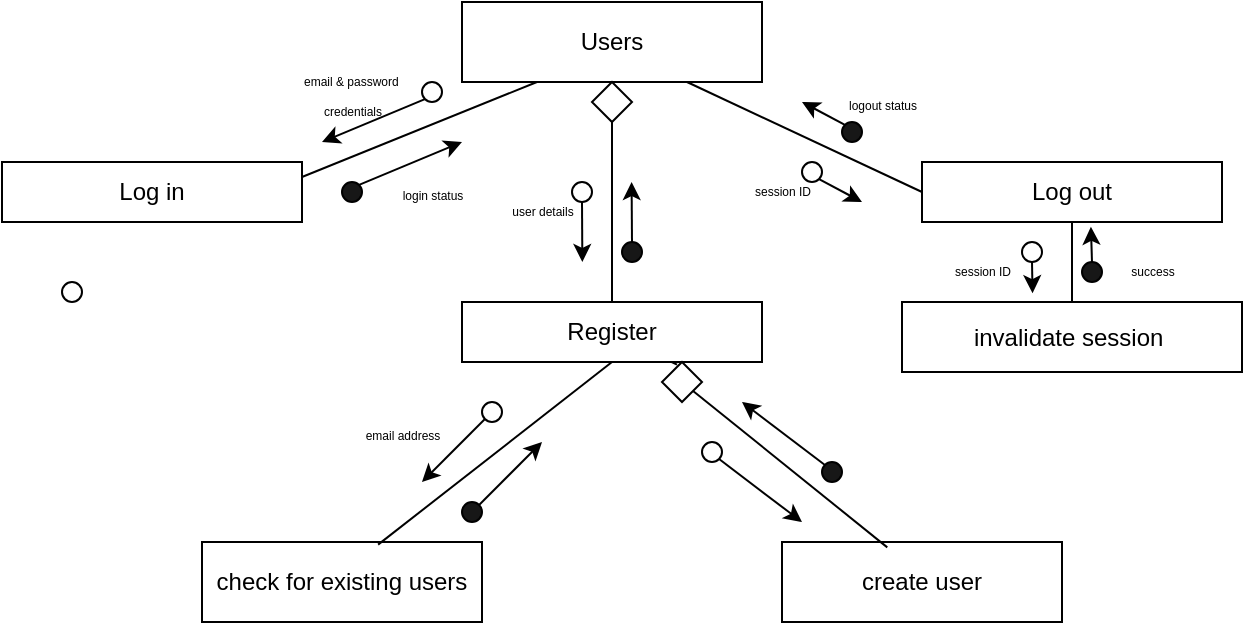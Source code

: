 <mxfile version="24.8.4">
  <diagram name="Page-1" id="jI-opjyKiPzEOt0cDwvR">
    <mxGraphModel dx="934" dy="525" grid="1" gridSize="10" guides="1" tooltips="1" connect="1" arrows="1" fold="1" page="1" pageScale="1" pageWidth="850" pageHeight="1100" math="0" shadow="0">
      <root>
        <mxCell id="0" />
        <mxCell id="1" parent="0" />
        <mxCell id="xY0x-o7QnOKKverDINKX-9" style="edgeStyle=orthogonalEdgeStyle;rounded=0;orthogonalLoop=1;jettySize=auto;html=1;exitX=0.5;exitY=1;exitDx=0;exitDy=0;entryX=0.5;entryY=0;entryDx=0;entryDy=0;endArrow=none;endFill=0;" edge="1" parent="1" source="xY0x-o7QnOKKverDINKX-45" target="xY0x-o7QnOKKverDINKX-2">
          <mxGeometry relative="1" as="geometry" />
        </mxCell>
        <mxCell id="xY0x-o7QnOKKverDINKX-10" style="rounded=0;orthogonalLoop=1;jettySize=auto;html=1;exitX=0.25;exitY=1;exitDx=0;exitDy=0;entryX=1;entryY=0.25;entryDx=0;entryDy=0;endArrow=none;endFill=0;" edge="1" parent="1" source="xY0x-o7QnOKKverDINKX-1" target="xY0x-o7QnOKKverDINKX-3">
          <mxGeometry relative="1" as="geometry" />
        </mxCell>
        <mxCell id="xY0x-o7QnOKKverDINKX-11" style="rounded=0;orthogonalLoop=1;jettySize=auto;html=1;exitX=0.75;exitY=1;exitDx=0;exitDy=0;entryX=0;entryY=0.5;entryDx=0;entryDy=0;endArrow=none;endFill=0;" edge="1" parent="1" source="xY0x-o7QnOKKverDINKX-1" target="xY0x-o7QnOKKverDINKX-4">
          <mxGeometry relative="1" as="geometry" />
        </mxCell>
        <mxCell id="xY0x-o7QnOKKverDINKX-1" value="Users" style="rounded=0;whiteSpace=wrap;html=1;" vertex="1" parent="1">
          <mxGeometry x="360" y="190" width="150" height="40" as="geometry" />
        </mxCell>
        <mxCell id="xY0x-o7QnOKKverDINKX-2" value="Register" style="rounded=0;whiteSpace=wrap;html=1;" vertex="1" parent="1">
          <mxGeometry x="360" y="340" width="150" height="30" as="geometry" />
        </mxCell>
        <mxCell id="xY0x-o7QnOKKverDINKX-3" value="Log in" style="rounded=0;whiteSpace=wrap;html=1;" vertex="1" parent="1">
          <mxGeometry x="130" y="270" width="150" height="30" as="geometry" />
        </mxCell>
        <mxCell id="xY0x-o7QnOKKverDINKX-4" value="Log out" style="rounded=0;whiteSpace=wrap;html=1;" vertex="1" parent="1">
          <mxGeometry x="590" y="270" width="150" height="30" as="geometry" />
        </mxCell>
        <mxCell id="xY0x-o7QnOKKverDINKX-5" value="check for existing users&lt;span style=&quot;color: rgba(0, 0, 0, 0); font-family: monospace; font-size: 0px; text-align: start; text-wrap-mode: nowrap;&quot;&gt;%3CmxGraphModel%3E%3Croot%3E%3CmxCell%20id%3D%220%22%2F%3E%3CmxCell%20id%3D%221%22%20parent%3D%220%22%2F%3E%3CmxCell%20id%3D%222%22%20value%3D%22Log%20in%22%20style%3D%22rounded%3D0%3BwhiteSpace%3Dwrap%3Bhtml%3D1%3B%22%20vertex%3D%221%22%20parent%3D%221%22%3E%3CmxGeometry%20x%3D%2290%22%20y%3D%22110%22%20width%3D%22150%22%20height%3D%2230%22%20as%3D%22geometry%22%2F%3E%3C%2FmxCell%3E%3C%2Froot%3E%3C%2FmxGraphModel%3E&lt;/span&gt;" style="rounded=0;whiteSpace=wrap;html=1;" vertex="1" parent="1">
          <mxGeometry x="230" y="460" width="140" height="40" as="geometry" />
        </mxCell>
        <mxCell id="xY0x-o7QnOKKverDINKX-6" value="create user" style="rounded=0;whiteSpace=wrap;html=1;" vertex="1" parent="1">
          <mxGeometry x="520" y="460" width="140" height="40" as="geometry" />
        </mxCell>
        <mxCell id="xY0x-o7QnOKKverDINKX-7" style="rounded=0;orthogonalLoop=1;jettySize=auto;html=1;exitX=0.5;exitY=1;exitDx=0;exitDy=0;entryX=0.629;entryY=0.033;entryDx=0;entryDy=0;entryPerimeter=0;endArrow=none;endFill=0;" edge="1" parent="1" source="xY0x-o7QnOKKverDINKX-2" target="xY0x-o7QnOKKverDINKX-5">
          <mxGeometry relative="1" as="geometry" />
        </mxCell>
        <mxCell id="xY0x-o7QnOKKverDINKX-8" style="rounded=0;orthogonalLoop=1;jettySize=auto;html=1;entryX=0.376;entryY=0.067;entryDx=0;entryDy=0;entryPerimeter=0;endArrow=none;endFill=0;" edge="1" parent="1" source="xY0x-o7QnOKKverDINKX-47" target="xY0x-o7QnOKKverDINKX-6">
          <mxGeometry relative="1" as="geometry" />
        </mxCell>
        <mxCell id="xY0x-o7QnOKKverDINKX-15" style="rounded=0;orthogonalLoop=1;jettySize=auto;html=1;entryX=0.5;entryY=1;entryDx=0;entryDy=0;endArrow=none;endFill=0;" edge="1" parent="1" source="xY0x-o7QnOKKverDINKX-12" target="xY0x-o7QnOKKverDINKX-4">
          <mxGeometry relative="1" as="geometry" />
        </mxCell>
        <mxCell id="xY0x-o7QnOKKverDINKX-12" value="invalidate session&amp;nbsp;" style="rounded=0;whiteSpace=wrap;html=1;" vertex="1" parent="1">
          <mxGeometry x="580" y="340" width="170" height="35" as="geometry" />
        </mxCell>
        <mxCell id="xY0x-o7QnOKKverDINKX-16" value="" style="ellipse;whiteSpace=wrap;html=1;aspect=fixed;" vertex="1" parent="1">
          <mxGeometry x="640" y="310" width="10" height="10" as="geometry" />
        </mxCell>
        <mxCell id="xY0x-o7QnOKKverDINKX-17" style="edgeStyle=orthogonalEdgeStyle;rounded=0;orthogonalLoop=1;jettySize=auto;html=1;exitX=0.5;exitY=1;exitDx=0;exitDy=0;entryX=0.384;entryY=-0.126;entryDx=0;entryDy=0;entryPerimeter=0;" edge="1" parent="1" source="xY0x-o7QnOKKverDINKX-16" target="xY0x-o7QnOKKverDINKX-12">
          <mxGeometry relative="1" as="geometry" />
        </mxCell>
        <mxCell id="xY0x-o7QnOKKverDINKX-18" value="" style="ellipse;whiteSpace=wrap;html=1;aspect=fixed;fillColor=#171717;" vertex="1" parent="1">
          <mxGeometry x="670" y="320" width="10" height="10" as="geometry" />
        </mxCell>
        <mxCell id="xY0x-o7QnOKKverDINKX-19" style="edgeStyle=orthogonalEdgeStyle;rounded=0;orthogonalLoop=1;jettySize=auto;html=1;exitX=0.5;exitY=0;exitDx=0;exitDy=0;entryX=0.563;entryY=1.081;entryDx=0;entryDy=0;entryPerimeter=0;" edge="1" parent="1" source="xY0x-o7QnOKKverDINKX-18" target="xY0x-o7QnOKKverDINKX-4">
          <mxGeometry relative="1" as="geometry" />
        </mxCell>
        <mxCell id="xY0x-o7QnOKKverDINKX-26" style="rounded=0;orthogonalLoop=1;jettySize=auto;html=1;exitX=1;exitY=1;exitDx=0;exitDy=0;" edge="1" parent="1" source="xY0x-o7QnOKKverDINKX-20">
          <mxGeometry relative="1" as="geometry">
            <mxPoint x="560" y="290" as="targetPoint" />
          </mxGeometry>
        </mxCell>
        <mxCell id="xY0x-o7QnOKKverDINKX-20" value="" style="ellipse;whiteSpace=wrap;html=1;aspect=fixed;" vertex="1" parent="1">
          <mxGeometry x="530" y="270" width="10" height="10" as="geometry" />
        </mxCell>
        <mxCell id="xY0x-o7QnOKKverDINKX-29" style="edgeStyle=orthogonalEdgeStyle;rounded=0;orthogonalLoop=1;jettySize=auto;html=1;exitX=0.5;exitY=1;exitDx=0;exitDy=0;" edge="1" parent="1" source="xY0x-o7QnOKKverDINKX-21">
          <mxGeometry relative="1" as="geometry">
            <mxPoint x="420.179" y="320" as="targetPoint" />
          </mxGeometry>
        </mxCell>
        <mxCell id="xY0x-o7QnOKKverDINKX-21" value="" style="ellipse;whiteSpace=wrap;html=1;aspect=fixed;" vertex="1" parent="1">
          <mxGeometry x="415" y="280" width="10" height="10" as="geometry" />
        </mxCell>
        <mxCell id="xY0x-o7QnOKKverDINKX-32" style="rounded=0;orthogonalLoop=1;jettySize=auto;html=1;exitX=0;exitY=1;exitDx=0;exitDy=0;" edge="1" parent="1" source="xY0x-o7QnOKKverDINKX-22">
          <mxGeometry relative="1" as="geometry">
            <mxPoint x="290" y="260" as="targetPoint" />
          </mxGeometry>
        </mxCell>
        <mxCell id="xY0x-o7QnOKKverDINKX-22" value="" style="ellipse;whiteSpace=wrap;html=1;aspect=fixed;" vertex="1" parent="1">
          <mxGeometry x="340" y="230" width="10" height="10" as="geometry" />
        </mxCell>
        <mxCell id="xY0x-o7QnOKKverDINKX-44" style="rounded=0;orthogonalLoop=1;jettySize=auto;html=1;exitX=0;exitY=1;exitDx=0;exitDy=0;" edge="1" parent="1" source="xY0x-o7QnOKKverDINKX-23">
          <mxGeometry relative="1" as="geometry">
            <mxPoint x="340" y="430" as="targetPoint" />
          </mxGeometry>
        </mxCell>
        <mxCell id="xY0x-o7QnOKKverDINKX-23" value="" style="ellipse;whiteSpace=wrap;html=1;aspect=fixed;" vertex="1" parent="1">
          <mxGeometry x="370" y="390" width="10" height="10" as="geometry" />
        </mxCell>
        <mxCell id="xY0x-o7QnOKKverDINKX-41" style="rounded=0;orthogonalLoop=1;jettySize=auto;html=1;exitX=1;exitY=1;exitDx=0;exitDy=0;" edge="1" parent="1" source="xY0x-o7QnOKKverDINKX-24">
          <mxGeometry relative="1" as="geometry">
            <mxPoint x="530" y="450" as="targetPoint" />
          </mxGeometry>
        </mxCell>
        <mxCell id="xY0x-o7QnOKKverDINKX-24" value="" style="ellipse;whiteSpace=wrap;html=1;aspect=fixed;" vertex="1" parent="1">
          <mxGeometry x="480" y="410" width="10" height="10" as="geometry" />
        </mxCell>
        <mxCell id="xY0x-o7QnOKKverDINKX-25" value="" style="ellipse;whiteSpace=wrap;html=1;aspect=fixed;" vertex="1" parent="1">
          <mxGeometry x="160" y="330" width="10" height="10" as="geometry" />
        </mxCell>
        <mxCell id="xY0x-o7QnOKKverDINKX-28" style="rounded=0;orthogonalLoop=1;jettySize=auto;html=1;exitX=0;exitY=0;exitDx=0;exitDy=0;" edge="1" parent="1" source="xY0x-o7QnOKKverDINKX-27">
          <mxGeometry relative="1" as="geometry">
            <mxPoint x="530" y="240" as="targetPoint" />
          </mxGeometry>
        </mxCell>
        <mxCell id="xY0x-o7QnOKKverDINKX-27" value="" style="ellipse;whiteSpace=wrap;html=1;aspect=fixed;fillColor=#171717;" vertex="1" parent="1">
          <mxGeometry x="550" y="250" width="10" height="10" as="geometry" />
        </mxCell>
        <mxCell id="xY0x-o7QnOKKverDINKX-31" style="edgeStyle=orthogonalEdgeStyle;rounded=0;orthogonalLoop=1;jettySize=auto;html=1;exitX=0.5;exitY=0;exitDx=0;exitDy=0;" edge="1" parent="1" source="xY0x-o7QnOKKverDINKX-30">
          <mxGeometry relative="1" as="geometry">
            <mxPoint x="444.795" y="280" as="targetPoint" />
          </mxGeometry>
        </mxCell>
        <mxCell id="xY0x-o7QnOKKverDINKX-30" value="" style="ellipse;whiteSpace=wrap;html=1;aspect=fixed;fillColor=#171717;" vertex="1" parent="1">
          <mxGeometry x="440" y="310" width="10" height="10" as="geometry" />
        </mxCell>
        <mxCell id="xY0x-o7QnOKKverDINKX-35" style="rounded=0;orthogonalLoop=1;jettySize=auto;html=1;exitX=1;exitY=0;exitDx=0;exitDy=0;" edge="1" parent="1" source="xY0x-o7QnOKKverDINKX-34">
          <mxGeometry relative="1" as="geometry">
            <mxPoint x="360" y="260" as="targetPoint" />
          </mxGeometry>
        </mxCell>
        <mxCell id="xY0x-o7QnOKKverDINKX-34" value="" style="ellipse;whiteSpace=wrap;html=1;aspect=fixed;fillColor=#171717;" vertex="1" parent="1">
          <mxGeometry x="300" y="280" width="10" height="10" as="geometry" />
        </mxCell>
        <mxCell id="xY0x-o7QnOKKverDINKX-39" style="rounded=0;orthogonalLoop=1;jettySize=auto;html=1;exitX=0;exitY=0;exitDx=0;exitDy=0;" edge="1" parent="1" source="xY0x-o7QnOKKverDINKX-38">
          <mxGeometry relative="1" as="geometry">
            <mxPoint x="500" y="390" as="targetPoint" />
          </mxGeometry>
        </mxCell>
        <mxCell id="xY0x-o7QnOKKverDINKX-38" value="" style="ellipse;whiteSpace=wrap;html=1;aspect=fixed;fillColor=#171717;" vertex="1" parent="1">
          <mxGeometry x="540" y="420" width="10" height="10" as="geometry" />
        </mxCell>
        <mxCell id="xY0x-o7QnOKKverDINKX-43" style="rounded=0;orthogonalLoop=1;jettySize=auto;html=1;exitX=1;exitY=0;exitDx=0;exitDy=0;" edge="1" parent="1" source="xY0x-o7QnOKKverDINKX-42">
          <mxGeometry relative="1" as="geometry">
            <mxPoint x="400" y="410" as="targetPoint" />
          </mxGeometry>
        </mxCell>
        <mxCell id="xY0x-o7QnOKKverDINKX-42" value="" style="ellipse;whiteSpace=wrap;html=1;aspect=fixed;fillColor=#171717;" vertex="1" parent="1">
          <mxGeometry x="360" y="440" width="10" height="10" as="geometry" />
        </mxCell>
        <mxCell id="xY0x-o7QnOKKverDINKX-46" value="" style="edgeStyle=orthogonalEdgeStyle;rounded=0;orthogonalLoop=1;jettySize=auto;html=1;exitX=0.5;exitY=1;exitDx=0;exitDy=0;entryX=0.5;entryY=0;entryDx=0;entryDy=0;endArrow=none;endFill=0;" edge="1" parent="1" source="xY0x-o7QnOKKverDINKX-1" target="xY0x-o7QnOKKverDINKX-45">
          <mxGeometry relative="1" as="geometry">
            <mxPoint x="435" y="230" as="sourcePoint" />
            <mxPoint x="435" y="340" as="targetPoint" />
          </mxGeometry>
        </mxCell>
        <mxCell id="xY0x-o7QnOKKverDINKX-45" value="" style="rhombus;whiteSpace=wrap;html=1;" vertex="1" parent="1">
          <mxGeometry x="425" y="230" width="20" height="20" as="geometry" />
        </mxCell>
        <mxCell id="xY0x-o7QnOKKverDINKX-48" value="" style="rounded=0;orthogonalLoop=1;jettySize=auto;html=1;entryX=0.376;entryY=0.067;entryDx=0;entryDy=0;entryPerimeter=0;endArrow=none;endFill=0;" edge="1" parent="1" source="xY0x-o7QnOKKverDINKX-2" target="xY0x-o7QnOKKverDINKX-47">
          <mxGeometry relative="1" as="geometry">
            <mxPoint x="454" y="370" as="sourcePoint" />
            <mxPoint x="573" y="463" as="targetPoint" />
          </mxGeometry>
        </mxCell>
        <mxCell id="xY0x-o7QnOKKverDINKX-47" value="" style="rhombus;whiteSpace=wrap;html=1;" vertex="1" parent="1">
          <mxGeometry x="460" y="370" width="20" height="20" as="geometry" />
        </mxCell>
        <mxCell id="xY0x-o7QnOKKverDINKX-49" value="&lt;font style=&quot;font-size: 6px;&quot;&gt;session ID&lt;/font&gt;" style="text;html=1;align=center;verticalAlign=middle;resizable=0;points=[];autosize=1;strokeColor=none;fillColor=none;" vertex="1" parent="1">
          <mxGeometry x="595" y="308" width="50" height="30" as="geometry" />
        </mxCell>
        <mxCell id="xY0x-o7QnOKKverDINKX-50" value="&lt;span style=&quot;font-size: 6px;&quot;&gt;success&lt;/span&gt;" style="text;html=1;align=center;verticalAlign=middle;resizable=0;points=[];autosize=1;strokeColor=none;fillColor=none;" vertex="1" parent="1">
          <mxGeometry x="680" y="308" width="50" height="30" as="geometry" />
        </mxCell>
        <mxCell id="xY0x-o7QnOKKverDINKX-51" value="&lt;font style=&quot;font-size: 6px;&quot;&gt;logout status&lt;/font&gt;" style="text;html=1;align=center;verticalAlign=middle;resizable=0;points=[];autosize=1;strokeColor=none;fillColor=none;" vertex="1" parent="1">
          <mxGeometry x="540" y="225" width="60" height="30" as="geometry" />
        </mxCell>
        <mxCell id="xY0x-o7QnOKKverDINKX-53" value="&lt;font style=&quot;font-size: 6px;&quot;&gt;session ID&lt;/font&gt;" style="text;html=1;align=center;verticalAlign=middle;resizable=0;points=[];autosize=1;strokeColor=none;fillColor=none;" vertex="1" parent="1">
          <mxGeometry x="495" y="268" width="50" height="30" as="geometry" />
        </mxCell>
        <mxCell id="xY0x-o7QnOKKverDINKX-54" value="&lt;font style=&quot;font-size: 6px;&quot;&gt;user details&lt;/font&gt;" style="text;html=1;align=center;verticalAlign=middle;resizable=0;points=[];autosize=1;strokeColor=none;fillColor=none;" vertex="1" parent="1">
          <mxGeometry x="375" y="278" width="50" height="30" as="geometry" />
        </mxCell>
        <mxCell id="xY0x-o7QnOKKverDINKX-55" value="&lt;font style=&quot;font-size: 6px;&quot;&gt;email &amp;amp; password&amp;nbsp;&lt;/font&gt;&lt;div&gt;&lt;font style=&quot;font-size: 6px;&quot;&gt;credentials&lt;/font&gt;&lt;/div&gt;" style="text;html=1;align=center;verticalAlign=middle;resizable=0;points=[];autosize=1;strokeColor=none;fillColor=none;" vertex="1" parent="1">
          <mxGeometry x="270" y="215" width="70" height="40" as="geometry" />
        </mxCell>
        <mxCell id="xY0x-o7QnOKKverDINKX-56" value="&lt;font style=&quot;font-size: 6px;&quot;&gt;login status&lt;/font&gt;" style="text;html=1;align=center;verticalAlign=middle;resizable=0;points=[];autosize=1;strokeColor=none;fillColor=none;" vertex="1" parent="1">
          <mxGeometry x="320" y="270" width="50" height="30" as="geometry" />
        </mxCell>
        <mxCell id="xY0x-o7QnOKKverDINKX-57" value="&lt;font style=&quot;font-size: 6px;&quot;&gt;email address&lt;/font&gt;" style="text;html=1;align=center;verticalAlign=middle;resizable=0;points=[];autosize=1;strokeColor=none;fillColor=none;" vertex="1" parent="1">
          <mxGeometry x="300" y="390" width="60" height="30" as="geometry" />
        </mxCell>
      </root>
    </mxGraphModel>
  </diagram>
</mxfile>
